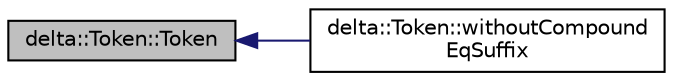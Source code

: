 digraph "delta::Token::Token"
{
  edge [fontname="Helvetica",fontsize="10",labelfontname="Helvetica",labelfontsize="10"];
  node [fontname="Helvetica",fontsize="10",shape=record];
  rankdir="LR";
  Node0 [label="delta::Token::Token",height=0.2,width=0.4,color="black", fillcolor="grey75", style="filled", fontcolor="black"];
  Node0 -> Node1 [dir="back",color="midnightblue",fontsize="10",style="solid",fontname="Helvetica"];
  Node1 [label="delta::Token::withoutCompound\lEqSuffix",height=0.2,width=0.4,color="black", fillcolor="white", style="filled",URL="$structdelta_1_1_token.html#ad029951524fa6ac5913d568ea7a8ce79"];
}
